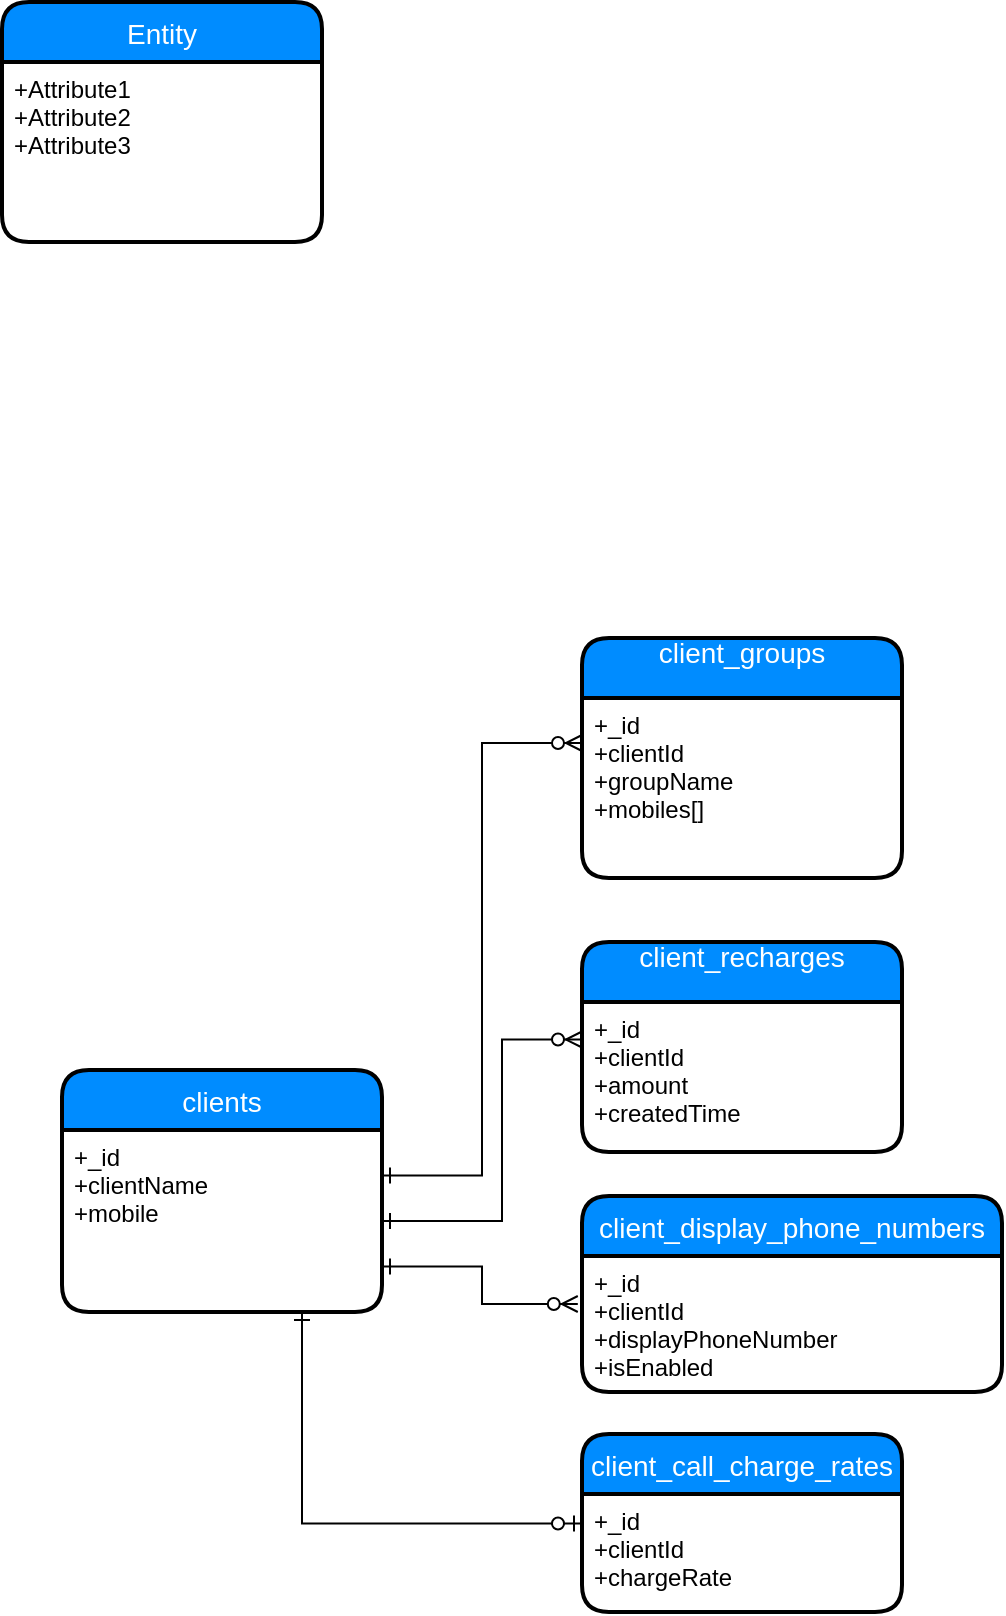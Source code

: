 <mxfile version="10.6.5" type="github"><diagram name="Page-1" id="e56a1550-8fbb-45ad-956c-1786394a9013"><mxGraphModel dx="1858" dy="1343" grid="1" gridSize="10" guides="1" tooltips="1" connect="1" arrows="1" fold="1" page="1" pageScale="1" pageWidth="1100" pageHeight="850" background="#ffffff" math="0" shadow="0"><root><mxCell id="0"/><mxCell id="1" parent="0"/><mxCell id="aHUIt9socpsILbYBXtum-1" value="client_groups&#10;" style="swimlane;childLayout=stackLayout;horizontal=1;startSize=30;horizontalStack=0;fillColor=#008cff;fontColor=#FFFFFF;rounded=1;fontSize=14;fontStyle=0;strokeWidth=2;resizeParent=0;resizeLast=1;shadow=0;dashed=0;align=center;" vertex="1" parent="1"><mxGeometry x="290" y="163" width="160" height="120" as="geometry"><mxRectangle x="290" y="163" width="120" height="30" as="alternateBounds"/></mxGeometry></mxCell><mxCell id="aHUIt9socpsILbYBXtum-2" value="+_id&#10;+clientId&#10;+groupName&#10;+mobiles[]&#10;" style="align=left;strokeColor=none;fillColor=none;spacingLeft=4;fontSize=12;verticalAlign=top;resizable=0;rotatable=0;part=1;" vertex="1" parent="aHUIt9socpsILbYBXtum-1"><mxGeometry y="30" width="160" height="90" as="geometry"/></mxCell><mxCell id="aHUIt9socpsILbYBXtum-3" value="clients" style="swimlane;childLayout=stackLayout;horizontal=1;startSize=30;horizontalStack=0;fillColor=#008cff;fontColor=#FFFFFF;rounded=1;fontSize=14;fontStyle=0;strokeWidth=2;resizeParent=0;resizeLast=1;shadow=0;dashed=0;align=center;" vertex="1" parent="1"><mxGeometry x="30" y="379" width="160" height="121" as="geometry"/></mxCell><mxCell id="aHUIt9socpsILbYBXtum-4" value="+_id&#10;+clientName&#10;+mobile" style="align=left;strokeColor=none;fillColor=none;spacingLeft=4;fontSize=12;verticalAlign=top;resizable=0;rotatable=0;part=1;" vertex="1" parent="aHUIt9socpsILbYBXtum-3"><mxGeometry y="30" width="160" height="91" as="geometry"/></mxCell><mxCell id="aHUIt9socpsILbYBXtum-7" style="edgeStyle=orthogonalEdgeStyle;rounded=0;orthogonalLoop=1;jettySize=auto;html=1;exitX=0.5;exitY=1;exitDx=0;exitDy=0;" edge="1" parent="aHUIt9socpsILbYBXtum-3" source="aHUIt9socpsILbYBXtum-4" target="aHUIt9socpsILbYBXtum-4"><mxGeometry relative="1" as="geometry"/></mxCell><mxCell id="aHUIt9socpsILbYBXtum-5" value="Entity" style="swimlane;childLayout=stackLayout;horizontal=1;startSize=30;horizontalStack=0;fillColor=#008cff;fontColor=#FFFFFF;rounded=1;fontSize=14;fontStyle=0;strokeWidth=2;resizeParent=0;resizeLast=1;shadow=0;dashed=0;align=center;" vertex="1" parent="1"><mxGeometry y="-155" width="160" height="120" as="geometry"/></mxCell><mxCell id="aHUIt9socpsILbYBXtum-6" value="+Attribute1&#10;+Attribute2&#10;+Attribute3" style="align=left;strokeColor=none;fillColor=none;spacingLeft=4;fontSize=12;verticalAlign=top;resizable=0;rotatable=0;part=1;" vertex="1" parent="aHUIt9socpsILbYBXtum-5"><mxGeometry y="30" width="160" height="90" as="geometry"/></mxCell><mxCell id="aHUIt9socpsILbYBXtum-8" style="edgeStyle=orthogonalEdgeStyle;rounded=0;orthogonalLoop=1;jettySize=auto;html=1;exitX=1;exitY=0.25;exitDx=0;exitDy=0;entryX=0;entryY=0.25;entryDx=0;entryDy=0;startArrow=ERone;startFill=0;endArrow=ERzeroToMany;endFill=1;" edge="1" parent="1" source="aHUIt9socpsILbYBXtum-4" target="aHUIt9socpsILbYBXtum-2"><mxGeometry relative="1" as="geometry"><Array as="points"><mxPoint x="240" y="432"/><mxPoint x="240" y="216"/></Array></mxGeometry></mxCell><mxCell id="aHUIt9socpsILbYBXtum-9" value="client_recharges&#10;" style="swimlane;childLayout=stackLayout;horizontal=1;startSize=30;horizontalStack=0;fillColor=#008cff;fontColor=#FFFFFF;rounded=1;fontSize=14;fontStyle=0;strokeWidth=2;resizeParent=0;resizeLast=1;shadow=0;dashed=0;align=center;" vertex="1" parent="1"><mxGeometry x="290" y="315" width="160" height="105" as="geometry"/></mxCell><mxCell id="aHUIt9socpsILbYBXtum-10" value="+_id&#10;+clientId&#10;+amount&#10;+createdTime&#10;" style="align=left;strokeColor=none;fillColor=none;spacingLeft=4;fontSize=12;verticalAlign=top;resizable=0;rotatable=0;part=1;" vertex="1" parent="aHUIt9socpsILbYBXtum-9"><mxGeometry y="30" width="160" height="75" as="geometry"/></mxCell><mxCell id="aHUIt9socpsILbYBXtum-11" style="edgeStyle=orthogonalEdgeStyle;rounded=0;orthogonalLoop=1;jettySize=auto;html=1;exitX=1;exitY=0.5;exitDx=0;exitDy=0;entryX=0;entryY=0.25;entryDx=0;entryDy=0;startArrow=ERone;startFill=0;endArrow=ERzeroToMany;endFill=1;" edge="1" parent="1" source="aHUIt9socpsILbYBXtum-4" target="aHUIt9socpsILbYBXtum-10"><mxGeometry relative="1" as="geometry"><Array as="points"><mxPoint x="250" y="455"/><mxPoint x="250" y="364"/></Array></mxGeometry></mxCell><mxCell id="aHUIt9socpsILbYBXtum-12" value="client_display_phone_numbers" style="swimlane;childLayout=stackLayout;horizontal=1;startSize=30;horizontalStack=0;fillColor=#008cff;fontColor=#FFFFFF;rounded=1;fontSize=14;fontStyle=0;strokeWidth=2;resizeParent=0;resizeLast=1;shadow=0;dashed=0;align=center;" vertex="1" parent="1"><mxGeometry x="290" y="442" width="210" height="98" as="geometry"/></mxCell><mxCell id="aHUIt9socpsILbYBXtum-13" value="+_id&#10;+clientId&#10;+displayPhoneNumber&#10;+isEnabled&#10;" style="align=left;strokeColor=none;fillColor=none;spacingLeft=4;fontSize=12;verticalAlign=top;resizable=0;rotatable=0;part=1;" vertex="1" parent="aHUIt9socpsILbYBXtum-12"><mxGeometry y="30" width="210" height="68" as="geometry"/></mxCell><mxCell id="aHUIt9socpsILbYBXtum-17" value="client_call_charge_rates" style="swimlane;childLayout=stackLayout;horizontal=1;startSize=30;horizontalStack=0;fillColor=#008cff;fontColor=#FFFFFF;rounded=1;fontSize=14;fontStyle=0;strokeWidth=2;resizeParent=0;resizeLast=1;shadow=0;dashed=0;align=center;" vertex="1" parent="1"><mxGeometry x="290" y="561" width="160" height="89" as="geometry"/></mxCell><mxCell id="aHUIt9socpsILbYBXtum-18" value="+_id&#10;+clientId&#10;+chargeRate" style="align=left;strokeColor=none;fillColor=none;spacingLeft=4;fontSize=12;verticalAlign=top;resizable=0;rotatable=0;part=1;" vertex="1" parent="aHUIt9socpsILbYBXtum-17"><mxGeometry y="30" width="160" height="59" as="geometry"/></mxCell><mxCell id="aHUIt9socpsILbYBXtum-19" style="edgeStyle=orthogonalEdgeStyle;rounded=0;orthogonalLoop=1;jettySize=auto;html=1;exitX=1;exitY=0.75;exitDx=0;exitDy=0;entryX=-0.01;entryY=0.353;entryDx=0;entryDy=0;entryPerimeter=0;startArrow=ERone;startFill=0;endArrow=ERzeroToMany;endFill=1;" edge="1" parent="1" source="aHUIt9socpsILbYBXtum-4" target="aHUIt9socpsILbYBXtum-13"><mxGeometry relative="1" as="geometry"/></mxCell><mxCell id="aHUIt9socpsILbYBXtum-20" style="edgeStyle=orthogonalEdgeStyle;rounded=0;orthogonalLoop=1;jettySize=auto;html=1;exitX=0.75;exitY=1;exitDx=0;exitDy=0;entryX=0;entryY=0.25;entryDx=0;entryDy=0;startArrow=ERone;startFill=0;endArrow=ERzeroToOne;endFill=1;" edge="1" parent="1" source="aHUIt9socpsILbYBXtum-4" target="aHUIt9socpsILbYBXtum-18"><mxGeometry relative="1" as="geometry"/></mxCell></root></mxGraphModel></diagram></mxfile>